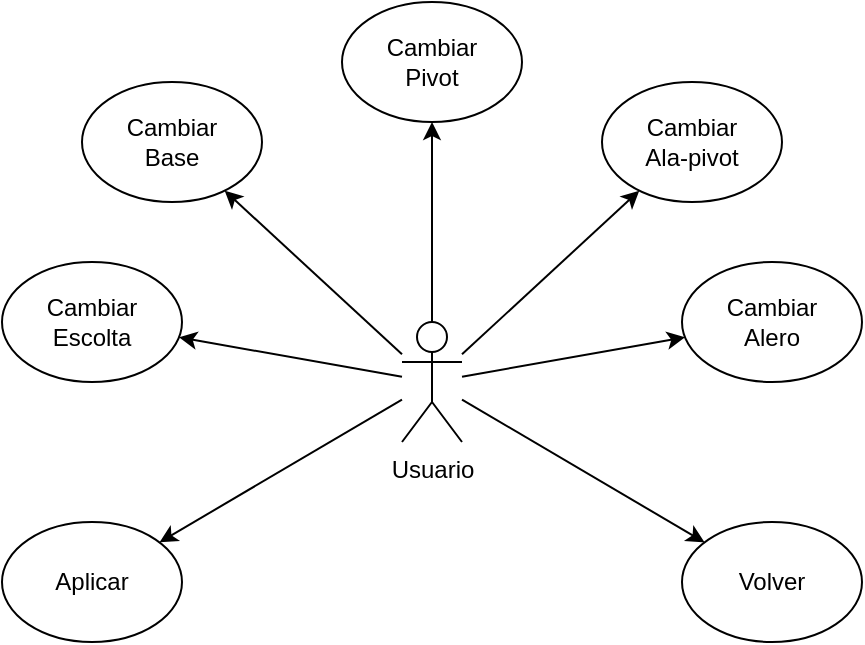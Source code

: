 <mxfile version="20.3.0" type="device"><diagram id="rGpXsR9RKrvj5S0KyKHB" name="Página-1"><mxGraphModel dx="1422" dy="865" grid="1" gridSize="10" guides="1" tooltips="1" connect="1" arrows="1" fold="1" page="1" pageScale="1" pageWidth="827" pageHeight="1169" math="0" shadow="0"><root><mxCell id="0"/><mxCell id="1" parent="0"/><mxCell id="Wj9M9uCtlgCP7tiHZAoK-1" value="Usuario" style="shape=umlActor;verticalLabelPosition=bottom;verticalAlign=top;html=1;outlineConnect=0;horizontal=1;" vertex="1" parent="1"><mxGeometry x="390" y="330" width="30" height="60" as="geometry"/></mxCell><mxCell id="Wj9M9uCtlgCP7tiHZAoK-2" value="Cambiar&lt;br&gt;Base" style="ellipse;whiteSpace=wrap;html=1;" vertex="1" parent="1"><mxGeometry x="230" y="210" width="90" height="60" as="geometry"/></mxCell><mxCell id="Wj9M9uCtlgCP7tiHZAoK-3" value="Cambiar&lt;br&gt;Pivot" style="ellipse;whiteSpace=wrap;html=1;" vertex="1" parent="1"><mxGeometry x="360" y="170" width="90" height="60" as="geometry"/></mxCell><mxCell id="Wj9M9uCtlgCP7tiHZAoK-4" value="Cambiar&lt;br&gt;Ala-pivot" style="ellipse;whiteSpace=wrap;html=1;" vertex="1" parent="1"><mxGeometry x="490" y="210" width="90" height="60" as="geometry"/></mxCell><mxCell id="Wj9M9uCtlgCP7tiHZAoK-5" value="Cambiar&lt;br&gt;Alero" style="ellipse;whiteSpace=wrap;html=1;" vertex="1" parent="1"><mxGeometry x="530" y="300" width="90" height="60" as="geometry"/></mxCell><mxCell id="Wj9M9uCtlgCP7tiHZAoK-6" value="Cambiar&lt;br&gt;Escolta" style="ellipse;whiteSpace=wrap;html=1;" vertex="1" parent="1"><mxGeometry x="190" y="300" width="90" height="60" as="geometry"/></mxCell><mxCell id="Wj9M9uCtlgCP7tiHZAoK-7" value="" style="endArrow=classic;html=1;rounded=0;" edge="1" parent="1" source="Wj9M9uCtlgCP7tiHZAoK-1" target="Wj9M9uCtlgCP7tiHZAoK-3"><mxGeometry width="50" height="50" relative="1" as="geometry"><mxPoint x="390" y="460" as="sourcePoint"/><mxPoint x="440" y="410" as="targetPoint"/></mxGeometry></mxCell><mxCell id="Wj9M9uCtlgCP7tiHZAoK-8" value="" style="endArrow=classic;html=1;rounded=0;" edge="1" parent="1" source="Wj9M9uCtlgCP7tiHZAoK-1" target="Wj9M9uCtlgCP7tiHZAoK-4"><mxGeometry width="50" height="50" relative="1" as="geometry"><mxPoint x="390" y="460" as="sourcePoint"/><mxPoint x="440" y="410" as="targetPoint"/></mxGeometry></mxCell><mxCell id="Wj9M9uCtlgCP7tiHZAoK-9" value="" style="endArrow=classic;html=1;rounded=0;" edge="1" parent="1" source="Wj9M9uCtlgCP7tiHZAoK-1" target="Wj9M9uCtlgCP7tiHZAoK-5"><mxGeometry width="50" height="50" relative="1" as="geometry"><mxPoint x="390" y="460" as="sourcePoint"/><mxPoint x="440" y="410" as="targetPoint"/></mxGeometry></mxCell><mxCell id="Wj9M9uCtlgCP7tiHZAoK-10" value="" style="endArrow=classic;html=1;rounded=0;" edge="1" parent="1" source="Wj9M9uCtlgCP7tiHZAoK-1" target="Wj9M9uCtlgCP7tiHZAoK-2"><mxGeometry width="50" height="50" relative="1" as="geometry"><mxPoint x="390" y="460" as="sourcePoint"/><mxPoint x="440" y="410" as="targetPoint"/></mxGeometry></mxCell><mxCell id="Wj9M9uCtlgCP7tiHZAoK-11" value="" style="endArrow=classic;html=1;rounded=0;" edge="1" parent="1" source="Wj9M9uCtlgCP7tiHZAoK-1" target="Wj9M9uCtlgCP7tiHZAoK-6"><mxGeometry width="50" height="50" relative="1" as="geometry"><mxPoint x="390" y="460" as="sourcePoint"/><mxPoint x="440" y="410" as="targetPoint"/></mxGeometry></mxCell><mxCell id="Wj9M9uCtlgCP7tiHZAoK-12" value="" style="endArrow=classic;html=1;rounded=0;" edge="1" parent="1" source="Wj9M9uCtlgCP7tiHZAoK-1" target="Wj9M9uCtlgCP7tiHZAoK-13"><mxGeometry width="50" height="50" relative="1" as="geometry"><mxPoint x="390" y="460" as="sourcePoint"/><mxPoint x="470" y="440" as="targetPoint"/></mxGeometry></mxCell><mxCell id="Wj9M9uCtlgCP7tiHZAoK-13" value="Volver" style="ellipse;whiteSpace=wrap;html=1;" vertex="1" parent="1"><mxGeometry x="530" y="430" width="90" height="60" as="geometry"/></mxCell><mxCell id="Wj9M9uCtlgCP7tiHZAoK-14" value="Aplicar" style="ellipse;whiteSpace=wrap;html=1;" vertex="1" parent="1"><mxGeometry x="190" y="430" width="90" height="60" as="geometry"/></mxCell><mxCell id="Wj9M9uCtlgCP7tiHZAoK-15" value="" style="endArrow=classic;html=1;rounded=0;" edge="1" parent="1" source="Wj9M9uCtlgCP7tiHZAoK-1" target="Wj9M9uCtlgCP7tiHZAoK-14"><mxGeometry width="50" height="50" relative="1" as="geometry"><mxPoint x="390" y="460" as="sourcePoint"/><mxPoint x="440" y="410" as="targetPoint"/></mxGeometry></mxCell></root></mxGraphModel></diagram></mxfile>